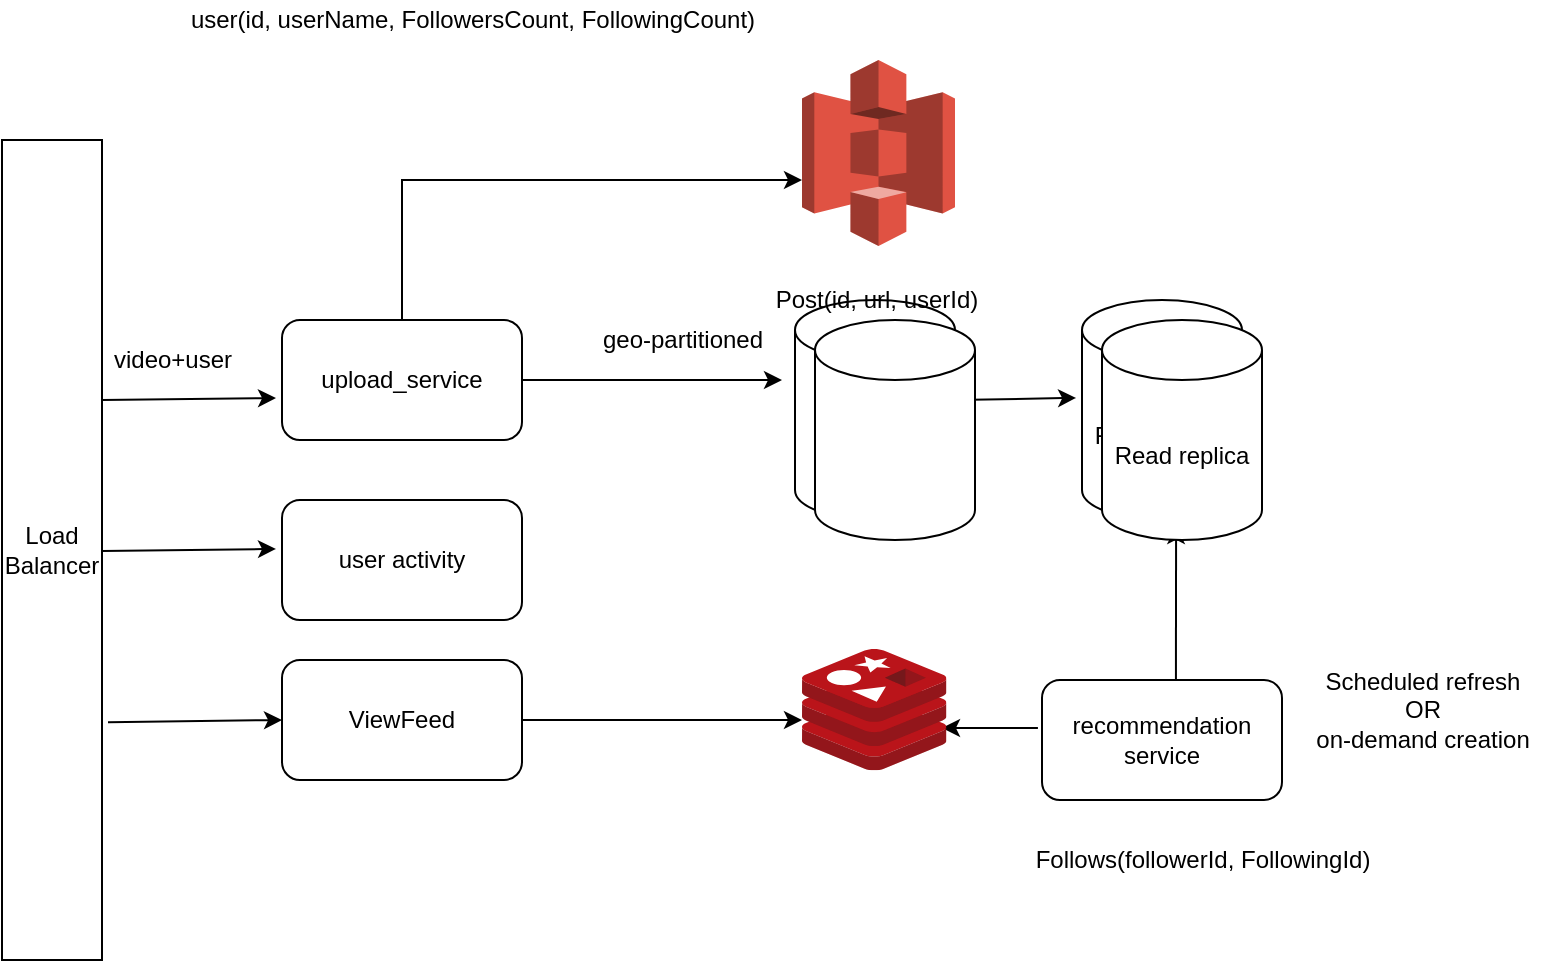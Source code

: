 <mxfile version="16.5.6" type="device"><diagram id="VZKNGFA1PZg-7vN2-5sD" name="Page-1"><mxGraphModel dx="1662" dy="762" grid="1" gridSize="10" guides="1" tooltips="1" connect="1" arrows="1" fold="1" page="1" pageScale="1" pageWidth="827" pageHeight="1169" math="0" shadow="0"><root><mxCell id="0"/><mxCell id="1" parent="0"/><mxCell id="nd7PGvI7FIhAKeGD4F8Q-1" value="upload_service" style="rounded=1;whiteSpace=wrap;html=1;" vertex="1" parent="1"><mxGeometry x="170" y="230" width="120" height="60" as="geometry"/></mxCell><mxCell id="nd7PGvI7FIhAKeGD4F8Q-2" value="" style="endArrow=classic;html=1;rounded=0;" edge="1" parent="1"><mxGeometry width="50" height="50" relative="1" as="geometry"><mxPoint x="290" y="260" as="sourcePoint"/><mxPoint x="420" y="260" as="targetPoint"/></mxGeometry></mxCell><mxCell id="nd7PGvI7FIhAKeGD4F8Q-3" value="" style="shape=cylinder3;whiteSpace=wrap;html=1;boundedLbl=1;backgroundOutline=1;size=15;" vertex="1" parent="1"><mxGeometry x="426.5" y="220" width="80" height="110" as="geometry"/></mxCell><mxCell id="nd7PGvI7FIhAKeGD4F8Q-4" value="" style="endArrow=classic;html=1;rounded=0;" edge="1" parent="1"><mxGeometry width="50" height="50" relative="1" as="geometry"><mxPoint x="230" y="230" as="sourcePoint"/><mxPoint x="430" y="160" as="targetPoint"/><Array as="points"><mxPoint x="230" y="160"/></Array></mxGeometry></mxCell><mxCell id="nd7PGvI7FIhAKeGD4F8Q-5" value="" style="outlineConnect=0;dashed=0;verticalLabelPosition=bottom;verticalAlign=top;align=center;html=1;shape=mxgraph.aws3.s3;fillColor=#E05243;gradientColor=none;" vertex="1" parent="1"><mxGeometry x="430" y="100" width="76.5" height="93" as="geometry"/></mxCell><mxCell id="nd7PGvI7FIhAKeGD4F8Q-50" value="Post(id, url, userId)" style="text;html=1;align=center;verticalAlign=middle;resizable=0;points=[];autosize=1;strokeColor=none;fillColor=none;" vertex="1" parent="1"><mxGeometry x="406.5" y="210" width="120" height="20" as="geometry"/></mxCell><mxCell id="nd7PGvI7FIhAKeGD4F8Q-53" value="ViewFeed" style="rounded=1;whiteSpace=wrap;html=1;" vertex="1" parent="1"><mxGeometry x="170" y="400" width="120" height="60" as="geometry"/></mxCell><mxCell id="nd7PGvI7FIhAKeGD4F8Q-54" value="Read replica" style="shape=cylinder3;whiteSpace=wrap;html=1;boundedLbl=1;backgroundOutline=1;size=15;" vertex="1" parent="1"><mxGeometry x="570" y="220" width="80" height="110" as="geometry"/></mxCell><mxCell id="nd7PGvI7FIhAKeGD4F8Q-55" value="" style="endArrow=classic;html=1;rounded=0;entryX=-0.037;entryY=0.445;entryDx=0;entryDy=0;entryPerimeter=0;" edge="1" parent="1" target="nd7PGvI7FIhAKeGD4F8Q-54"><mxGeometry width="50" height="50" relative="1" as="geometry"><mxPoint x="506.5" y="270" as="sourcePoint"/><mxPoint x="556.5" y="220" as="targetPoint"/></mxGeometry></mxCell><mxCell id="nd7PGvI7FIhAKeGD4F8Q-56" value="recommendation&lt;br&gt;service" style="rounded=1;whiteSpace=wrap;html=1;" vertex="1" parent="1"><mxGeometry x="550" y="410" width="120" height="60" as="geometry"/></mxCell><mxCell id="nd7PGvI7FIhAKeGD4F8Q-57" value="" style="endArrow=classic;html=1;rounded=0;entryX=0.588;entryY=1.027;entryDx=0;entryDy=0;entryPerimeter=0;exitX=0.558;exitY=0;exitDx=0;exitDy=0;exitPerimeter=0;" edge="1" parent="1" source="nd7PGvI7FIhAKeGD4F8Q-56" target="nd7PGvI7FIhAKeGD4F8Q-54"><mxGeometry width="50" height="50" relative="1" as="geometry"><mxPoint x="590" y="390" as="sourcePoint"/><mxPoint x="640" y="340" as="targetPoint"/></mxGeometry></mxCell><mxCell id="nd7PGvI7FIhAKeGD4F8Q-58" value="Scheduled refresh&lt;br&gt;OR&lt;br&gt;on-demand creation" style="text;html=1;align=center;verticalAlign=middle;resizable=0;points=[];autosize=1;strokeColor=none;fillColor=none;" vertex="1" parent="1"><mxGeometry x="680" y="400" width="120" height="50" as="geometry"/></mxCell><mxCell id="nd7PGvI7FIhAKeGD4F8Q-60" value="" style="endArrow=classic;html=1;rounded=0;exitX=-0.017;exitY=0.4;exitDx=0;exitDy=0;exitPerimeter=0;" edge="1" parent="1" source="nd7PGvI7FIhAKeGD4F8Q-56"><mxGeometry width="50" height="50" relative="1" as="geometry"><mxPoint x="500" y="445" as="sourcePoint"/><mxPoint x="500" y="434" as="targetPoint"/></mxGeometry></mxCell><mxCell id="nd7PGvI7FIhAKeGD4F8Q-61" value="" style="endArrow=classic;html=1;rounded=0;" edge="1" parent="1"><mxGeometry width="50" height="50" relative="1" as="geometry"><mxPoint x="290" y="430" as="sourcePoint"/><mxPoint x="430" y="430" as="targetPoint"/></mxGeometry></mxCell><mxCell id="nd7PGvI7FIhAKeGD4F8Q-62" value="Follows(followerId, FollowingId)" style="text;html=1;align=center;verticalAlign=middle;resizable=0;points=[];autosize=1;strokeColor=none;fillColor=none;" vertex="1" parent="1"><mxGeometry x="540" y="490" width="180" height="20" as="geometry"/></mxCell><mxCell id="nd7PGvI7FIhAKeGD4F8Q-63" value="user(id, userName, FollowersCount, FollowingCount)" style="text;html=1;align=center;verticalAlign=middle;resizable=0;points=[];autosize=1;strokeColor=none;fillColor=none;" vertex="1" parent="1"><mxGeometry x="115" y="70" width="300" height="20" as="geometry"/></mxCell><mxCell id="nd7PGvI7FIhAKeGD4F8Q-65" value="Load&lt;br&gt;Balancer" style="rounded=0;whiteSpace=wrap;html=1;" vertex="1" parent="1"><mxGeometry x="30" y="140" width="50" height="410" as="geometry"/></mxCell><mxCell id="nd7PGvI7FIhAKeGD4F8Q-66" value="" style="endArrow=classic;html=1;rounded=0;entryX=-0.025;entryY=0.65;entryDx=0;entryDy=0;entryPerimeter=0;" edge="1" parent="1" target="nd7PGvI7FIhAKeGD4F8Q-1"><mxGeometry width="50" height="50" relative="1" as="geometry"><mxPoint x="80" y="270" as="sourcePoint"/><mxPoint x="130" y="220" as="targetPoint"/></mxGeometry></mxCell><mxCell id="nd7PGvI7FIhAKeGD4F8Q-67" value="video+user" style="text;html=1;align=center;verticalAlign=middle;resizable=0;points=[];autosize=1;strokeColor=none;fillColor=none;" vertex="1" parent="1"><mxGeometry x="80" y="240" width="70" height="20" as="geometry"/></mxCell><mxCell id="nd7PGvI7FIhAKeGD4F8Q-68" value="" style="sketch=0;aspect=fixed;html=1;points=[];align=center;image;fontSize=12;image=img/lib/mscae/Cache_Redis_Product.svg;" vertex="1" parent="1"><mxGeometry x="430" y="394.5" width="72.21" height="60.66" as="geometry"/></mxCell><mxCell id="nd7PGvI7FIhAKeGD4F8Q-69" value="" style="endArrow=classic;html=1;rounded=0;entryX=0;entryY=0.5;entryDx=0;entryDy=0;exitX=1.06;exitY=0.71;exitDx=0;exitDy=0;exitPerimeter=0;" edge="1" parent="1" source="nd7PGvI7FIhAKeGD4F8Q-65" target="nd7PGvI7FIhAKeGD4F8Q-53"><mxGeometry width="50" height="50" relative="1" as="geometry"><mxPoint x="90" y="450" as="sourcePoint"/><mxPoint x="140" y="400" as="targetPoint"/></mxGeometry></mxCell><mxCell id="nd7PGvI7FIhAKeGD4F8Q-71" value="" style="shape=cylinder3;whiteSpace=wrap;html=1;boundedLbl=1;backgroundOutline=1;size=15;" vertex="1" parent="1"><mxGeometry x="436.5" y="230" width="80" height="110" as="geometry"/></mxCell><mxCell id="nd7PGvI7FIhAKeGD4F8Q-74" value="geo-partitioned" style="text;html=1;align=center;verticalAlign=middle;resizable=0;points=[];autosize=1;strokeColor=none;fillColor=none;" vertex="1" parent="1"><mxGeometry x="320" y="230" width="100" height="20" as="geometry"/></mxCell><mxCell id="nd7PGvI7FIhAKeGD4F8Q-75" value="Read replica" style="shape=cylinder3;whiteSpace=wrap;html=1;boundedLbl=1;backgroundOutline=1;size=15;" vertex="1" parent="1"><mxGeometry x="580" y="230" width="80" height="110" as="geometry"/></mxCell><mxCell id="nd7PGvI7FIhAKeGD4F8Q-76" value="user activity" style="rounded=1;whiteSpace=wrap;html=1;" vertex="1" parent="1"><mxGeometry x="170" y="320" width="120" height="60" as="geometry"/></mxCell><mxCell id="nd7PGvI7FIhAKeGD4F8Q-77" value="" style="endArrow=classic;html=1;rounded=0;entryX=0;entryY=0.5;entryDx=0;entryDy=0;exitX=1.06;exitY=0.71;exitDx=0;exitDy=0;exitPerimeter=0;" edge="1" parent="1"><mxGeometry width="50" height="50" relative="1" as="geometry"><mxPoint x="80" y="345.55" as="sourcePoint"/><mxPoint x="167" y="344.45" as="targetPoint"/></mxGeometry></mxCell></root></mxGraphModel></diagram></mxfile>